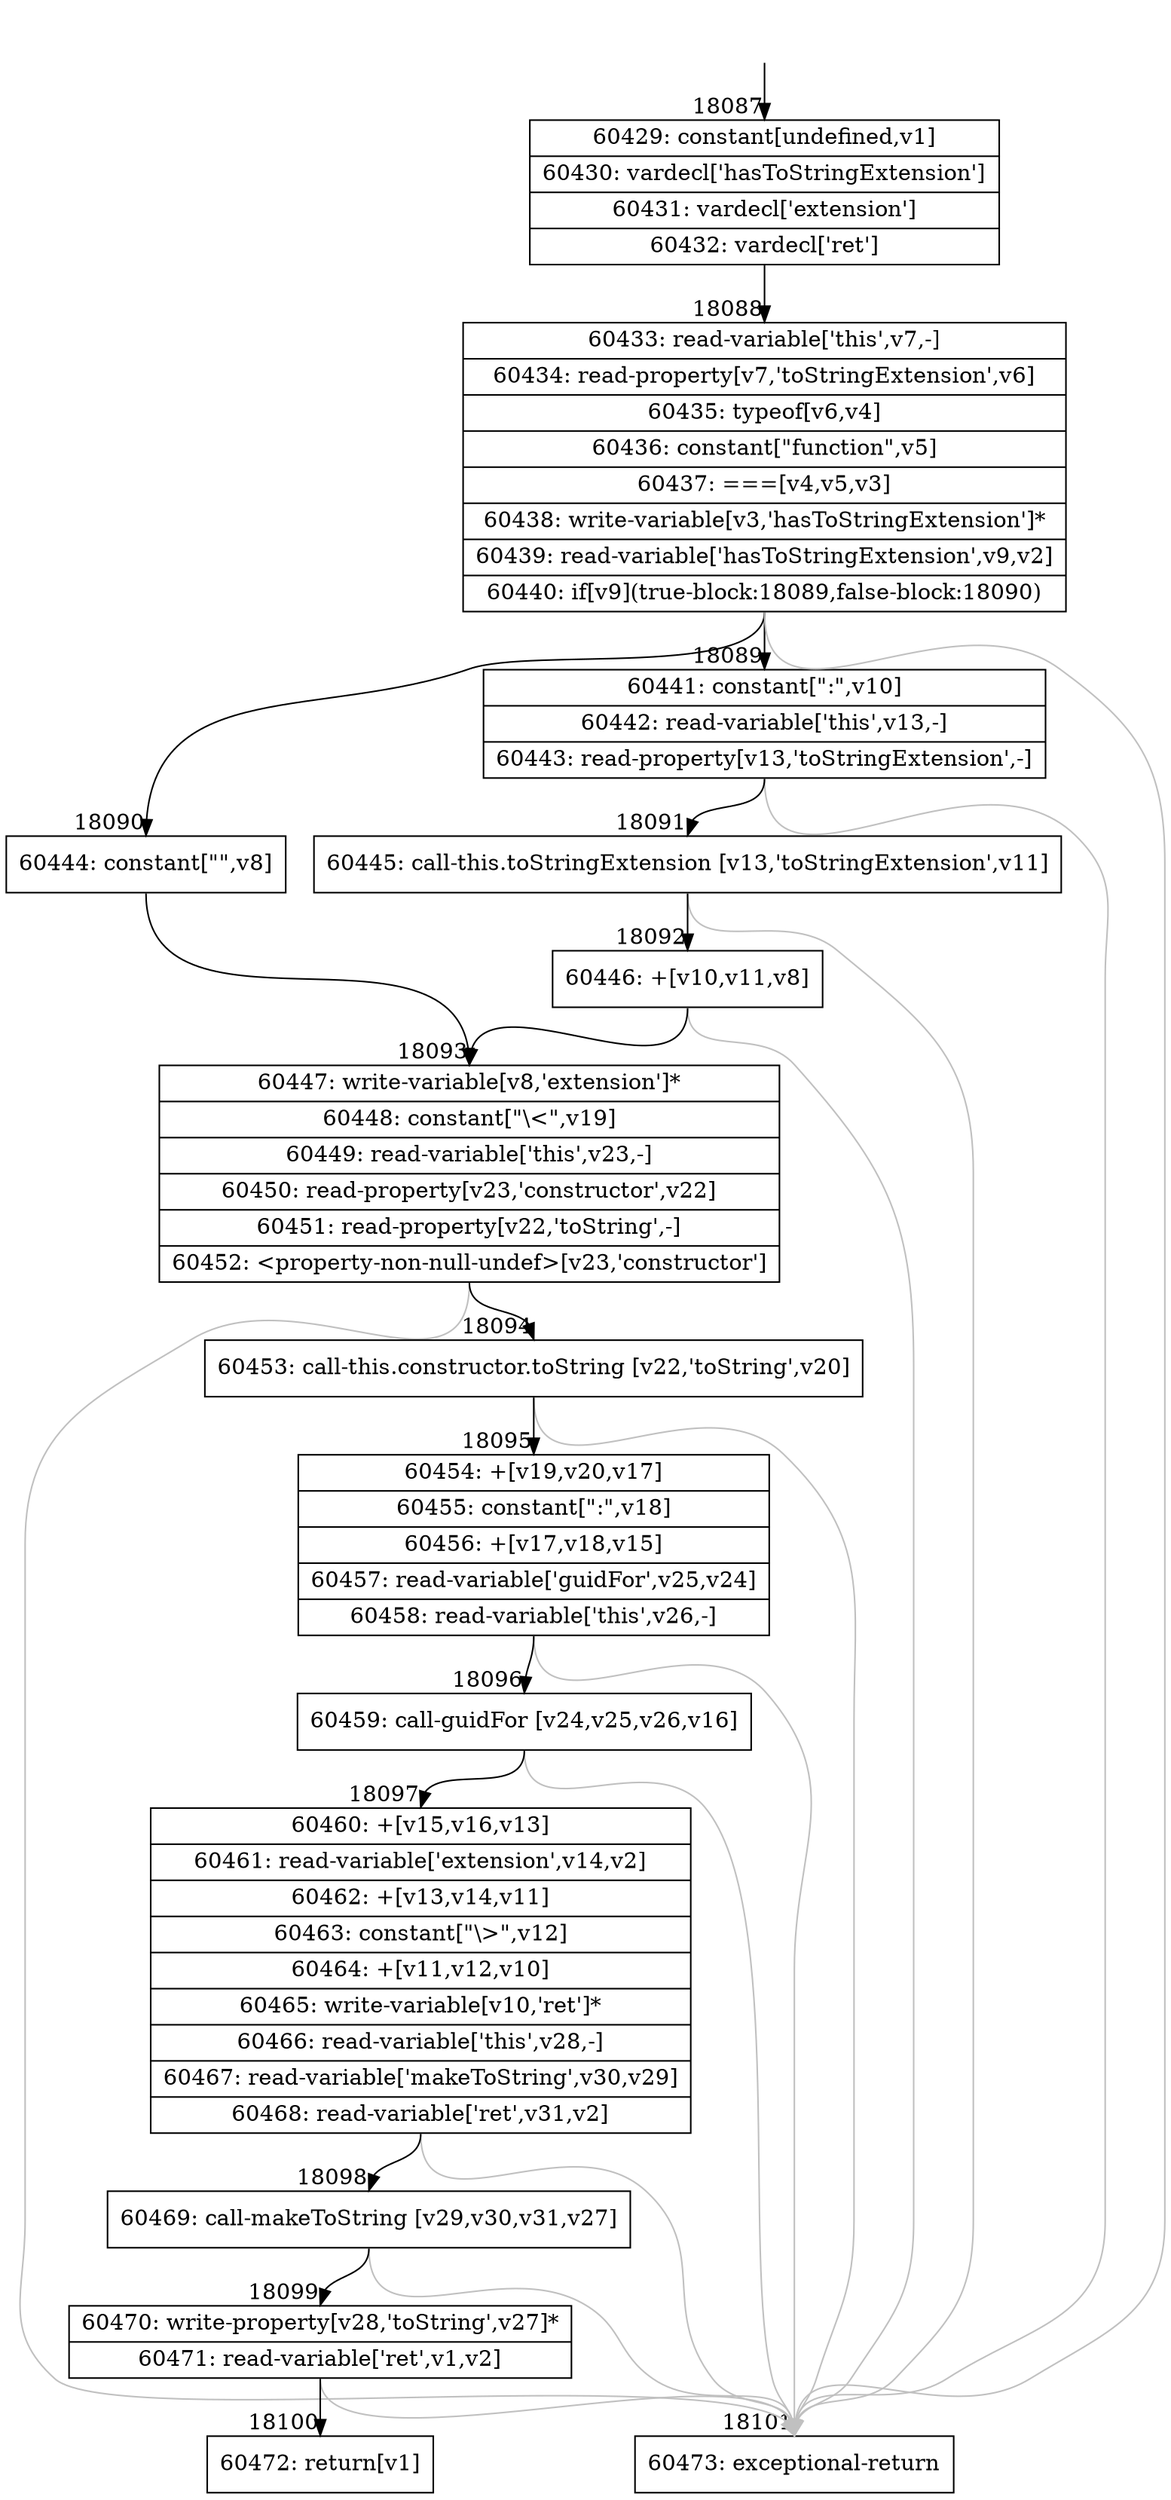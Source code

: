 digraph {
rankdir="TD"
BB_entry1556[shape=none,label=""];
BB_entry1556 -> BB18087 [tailport=s, headport=n, headlabel="    18087"]
BB18087 [shape=record label="{60429: constant[undefined,v1]|60430: vardecl['hasToStringExtension']|60431: vardecl['extension']|60432: vardecl['ret']}" ] 
BB18087 -> BB18088 [tailport=s, headport=n, headlabel="      18088"]
BB18088 [shape=record label="{60433: read-variable['this',v7,-]|60434: read-property[v7,'toStringExtension',v6]|60435: typeof[v6,v4]|60436: constant[\"function\",v5]|60437: ===[v4,v5,v3]|60438: write-variable[v3,'hasToStringExtension']*|60439: read-variable['hasToStringExtension',v9,v2]|60440: if[v9](true-block:18089,false-block:18090)}" ] 
BB18088 -> BB18089 [tailport=s, headport=n, headlabel="      18089"]
BB18088 -> BB18090 [tailport=s, headport=n, headlabel="      18090"]
BB18088 -> BB18101 [tailport=s, headport=n, color=gray, headlabel="      18101"]
BB18089 [shape=record label="{60441: constant[\":\",v10]|60442: read-variable['this',v13,-]|60443: read-property[v13,'toStringExtension',-]}" ] 
BB18089 -> BB18091 [tailport=s, headport=n, headlabel="      18091"]
BB18089 -> BB18101 [tailport=s, headport=n, color=gray]
BB18090 [shape=record label="{60444: constant[\"\",v8]}" ] 
BB18090 -> BB18093 [tailport=s, headport=n, headlabel="      18093"]
BB18091 [shape=record label="{60445: call-this.toStringExtension [v13,'toStringExtension',v11]}" ] 
BB18091 -> BB18092 [tailport=s, headport=n, headlabel="      18092"]
BB18091 -> BB18101 [tailport=s, headport=n, color=gray]
BB18092 [shape=record label="{60446: +[v10,v11,v8]}" ] 
BB18092 -> BB18093 [tailport=s, headport=n]
BB18092 -> BB18101 [tailport=s, headport=n, color=gray]
BB18093 [shape=record label="{60447: write-variable[v8,'extension']*|60448: constant[\"\\\<\",v19]|60449: read-variable['this',v23,-]|60450: read-property[v23,'constructor',v22]|60451: read-property[v22,'toString',-]|60452: \<property-non-null-undef\>[v23,'constructor']}" ] 
BB18093 -> BB18094 [tailport=s, headport=n, headlabel="      18094"]
BB18093 -> BB18101 [tailport=s, headport=n, color=gray]
BB18094 [shape=record label="{60453: call-this.constructor.toString [v22,'toString',v20]}" ] 
BB18094 -> BB18095 [tailport=s, headport=n, headlabel="      18095"]
BB18094 -> BB18101 [tailport=s, headport=n, color=gray]
BB18095 [shape=record label="{60454: +[v19,v20,v17]|60455: constant[\":\",v18]|60456: +[v17,v18,v15]|60457: read-variable['guidFor',v25,v24]|60458: read-variable['this',v26,-]}" ] 
BB18095 -> BB18096 [tailport=s, headport=n, headlabel="      18096"]
BB18095 -> BB18101 [tailport=s, headport=n, color=gray]
BB18096 [shape=record label="{60459: call-guidFor [v24,v25,v26,v16]}" ] 
BB18096 -> BB18097 [tailport=s, headport=n, headlabel="      18097"]
BB18096 -> BB18101 [tailport=s, headport=n, color=gray]
BB18097 [shape=record label="{60460: +[v15,v16,v13]|60461: read-variable['extension',v14,v2]|60462: +[v13,v14,v11]|60463: constant[\"\\\>\",v12]|60464: +[v11,v12,v10]|60465: write-variable[v10,'ret']*|60466: read-variable['this',v28,-]|60467: read-variable['makeToString',v30,v29]|60468: read-variable['ret',v31,v2]}" ] 
BB18097 -> BB18098 [tailport=s, headport=n, headlabel="      18098"]
BB18097 -> BB18101 [tailport=s, headport=n, color=gray]
BB18098 [shape=record label="{60469: call-makeToString [v29,v30,v31,v27]}" ] 
BB18098 -> BB18099 [tailport=s, headport=n, headlabel="      18099"]
BB18098 -> BB18101 [tailport=s, headport=n, color=gray]
BB18099 [shape=record label="{60470: write-property[v28,'toString',v27]*|60471: read-variable['ret',v1,v2]}" ] 
BB18099 -> BB18100 [tailport=s, headport=n, headlabel="      18100"]
BB18099 -> BB18101 [tailport=s, headport=n, color=gray]
BB18100 [shape=record label="{60472: return[v1]}" ] 
BB18101 [shape=record label="{60473: exceptional-return}" ] 
//#$~ 33991
}
